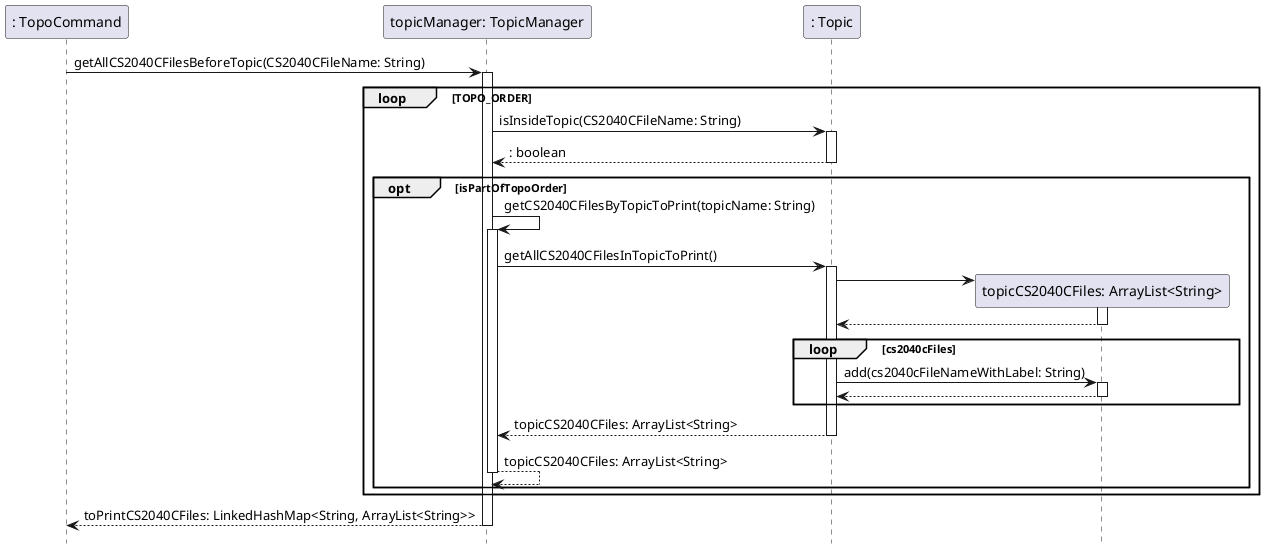 @startuml
hide footbox

participant ": TopoCommand" as TopoCommand
participant "topicManager: TopicManager" as TopicManager
participant ": Topic" as Topic
participant "topicCS2040CFiles: ArrayList<String>" as topicCS2040CFiles

TopoCommand -> TopicManager : getAllCS2040CFilesBeforeTopic(CS2040CFileName: String)
activate TopicManager
    loop TOPO_ORDER
        TopicManager -> Topic: isInsideTopic(CS2040CFileName: String)
        activate Topic
        return : boolean

        opt isPartOfTopoOrder
            TopicManager -> TopicManager: getCS2040CFilesByTopicToPrint(topicName: String)
            activate TopicManager
                TopicManager -> Topic: getAllCS2040CFilesInTopicToPrint()
                activate Topic
                    Topic -> topicCS2040CFiles **
                    activate topicCS2040CFiles
                    return

                    loop cs2040cFiles
                        Topic -> topicCS2040CFiles: add(cs2040cFileNameWithLabel: String)
                        activate topicCS2040CFiles
                        return
                    end
                return topicCS2040CFiles: ArrayList<String>
            return topicCS2040CFiles: ArrayList<String>
        end
    end
return toPrintCS2040CFiles: LinkedHashMap<String, ArrayList<String>>
@enduml